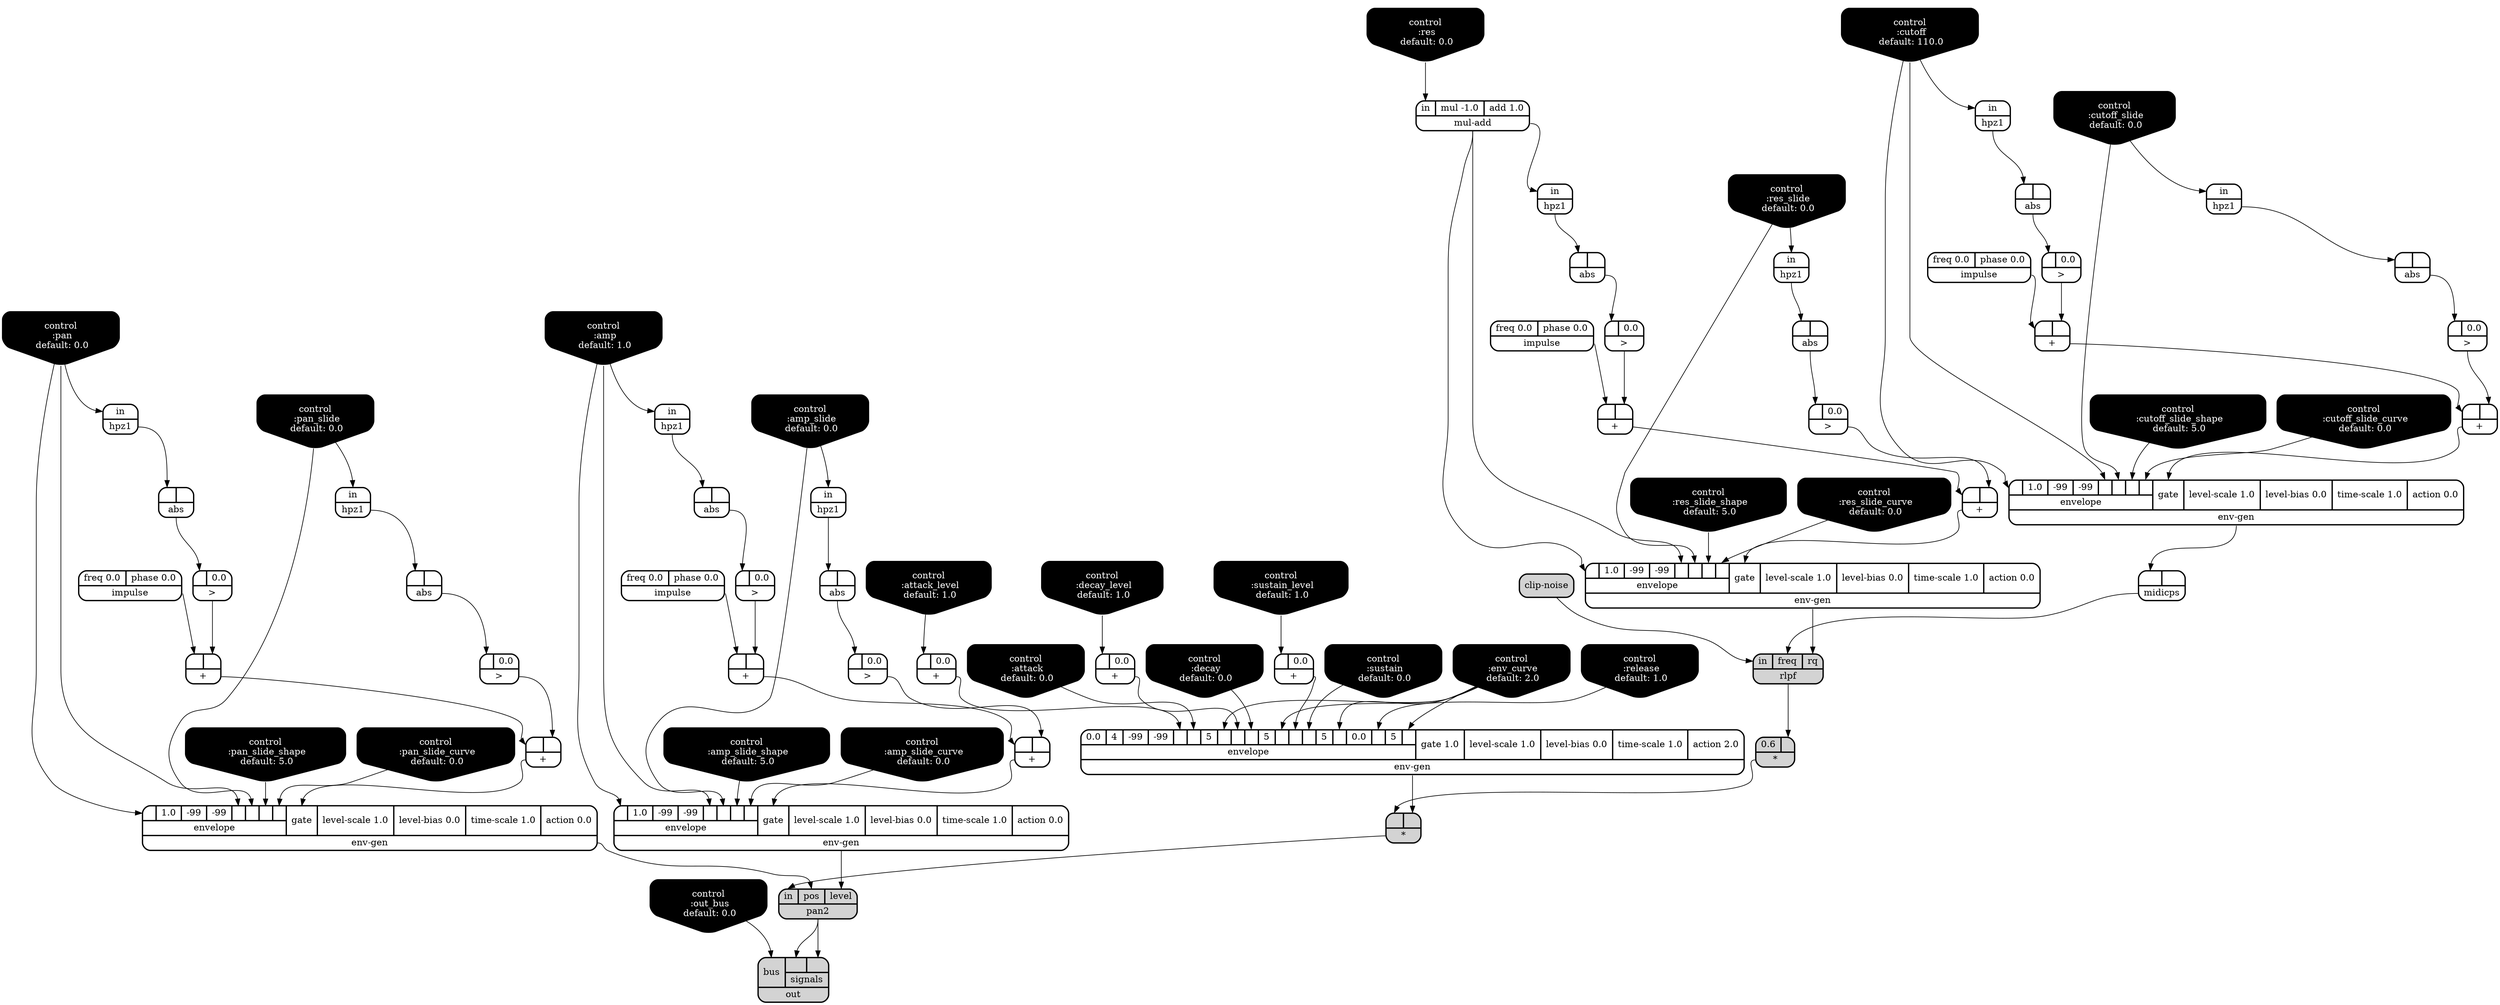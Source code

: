 digraph synthdef {
59 [label = "{{ <a> 0.6|<b> } |<__UG_NAME__>* }" style="filled, bold, rounded"  shape=record rankdir=LR];
64 [label = "{{ <a> |<b> } |<__UG_NAME__>* }" style="filled, bold, rounded"  shape=record rankdir=LR];
30 [label = "{{ <a> |<b> } |<__UG_NAME__>+ }" style="bold, rounded" shape=record rankdir=LR];
34 [label = "{{ <a> |<b> } |<__UG_NAME__>+ }" style="bold, rounded" shape=record rankdir=LR];
44 [label = "{{ <a> |<b> } |<__UG_NAME__>+ }" style="bold, rounded" shape=record rankdir=LR];
48 [label = "{{ <a> |<b> } |<__UG_NAME__>+ }" style="bold, rounded" shape=record rankdir=LR];
53 [label = "{{ <a> |<b> } |<__UG_NAME__>+ }" style="bold, rounded" shape=record rankdir=LR];
56 [label = "{{ <a> |<b> } |<__UG_NAME__>+ }" style="bold, rounded" shape=record rankdir=LR];
60 [label = "{{ <a> |<b> 0.0} |<__UG_NAME__>+ }" style="bold, rounded" shape=record rankdir=LR];
61 [label = "{{ <a> |<b> 0.0} |<__UG_NAME__>+ }" style="bold, rounded" shape=record rankdir=LR];
62 [label = "{{ <a> |<b> 0.0} |<__UG_NAME__>+ }" style="bold, rounded" shape=record rankdir=LR];
69 [label = "{{ <a> |<b> } |<__UG_NAME__>+ }" style="bold, rounded" shape=record rankdir=LR];
73 [label = "{{ <a> |<b> } |<__UG_NAME__>+ }" style="bold, rounded" shape=record rankdir=LR];
29 [label = "{{ <a> |<b> 0.0} |<__UG_NAME__>\> }" style="bold, rounded" shape=record rankdir=LR];
33 [label = "{{ <a> |<b> 0.0} |<__UG_NAME__>\> }" style="bold, rounded" shape=record rankdir=LR];
39 [label = "{{ <a> |<b> 0.0} |<__UG_NAME__>\> }" style="bold, rounded" shape=record rankdir=LR];
43 [label = "{{ <a> |<b> 0.0} |<__UG_NAME__>\> }" style="bold, rounded" shape=record rankdir=LR];
47 [label = "{{ <a> |<b> 0.0} |<__UG_NAME__>\> }" style="bold, rounded" shape=record rankdir=LR];
55 [label = "{{ <a> |<b> 0.0} |<__UG_NAME__>\> }" style="bold, rounded" shape=record rankdir=LR];
68 [label = "{{ <a> |<b> 0.0} |<__UG_NAME__>\> }" style="bold, rounded" shape=record rankdir=LR];
72 [label = "{{ <a> |<b> 0.0} |<__UG_NAME__>\> }" style="bold, rounded" shape=record rankdir=LR];
28 [label = "{{ <a> |<b> } |<__UG_NAME__>abs }" style="bold, rounded" shape=record rankdir=LR];
32 [label = "{{ <a> |<b> } |<__UG_NAME__>abs }" style="bold, rounded" shape=record rankdir=LR];
38 [label = "{{ <a> |<b> } |<__UG_NAME__>abs }" style="bold, rounded" shape=record rankdir=LR];
42 [label = "{{ <a> |<b> } |<__UG_NAME__>abs }" style="bold, rounded" shape=record rankdir=LR];
46 [label = "{{ <a> |<b> } |<__UG_NAME__>abs }" style="bold, rounded" shape=record rankdir=LR];
54 [label = "{{ <a> |<b> } |<__UG_NAME__>abs }" style="bold, rounded" shape=record rankdir=LR];
67 [label = "{{ <a> |<b> } |<__UG_NAME__>abs }" style="bold, rounded" shape=record rankdir=LR];
71 [label = "{{ <a> |<b> } |<__UG_NAME__>abs }" style="bold, rounded" shape=record rankdir=LR];
51 [label = "{<__UG_NAME__>clip-noise }" style="filled, bold, rounded"  shape=record rankdir=LR];
0 [label = "control
 :amp
 default: 1.0" shape=invhouse style="rounded, filled, bold" fillcolor=black fontcolor=white ]; 
1 [label = "control
 :amp_slide
 default: 0.0" shape=invhouse style="rounded, filled, bold" fillcolor=black fontcolor=white ]; 
2 [label = "control
 :amp_slide_shape
 default: 5.0" shape=invhouse style="rounded, filled, bold" fillcolor=black fontcolor=white ]; 
3 [label = "control
 :amp_slide_curve
 default: 0.0" shape=invhouse style="rounded, filled, bold" fillcolor=black fontcolor=white ]; 
4 [label = "control
 :pan
 default: 0.0" shape=invhouse style="rounded, filled, bold" fillcolor=black fontcolor=white ]; 
5 [label = "control
 :pan_slide
 default: 0.0" shape=invhouse style="rounded, filled, bold" fillcolor=black fontcolor=white ]; 
6 [label = "control
 :pan_slide_shape
 default: 5.0" shape=invhouse style="rounded, filled, bold" fillcolor=black fontcolor=white ]; 
7 [label = "control
 :pan_slide_curve
 default: 0.0" shape=invhouse style="rounded, filled, bold" fillcolor=black fontcolor=white ]; 
8 [label = "control
 :attack
 default: 0.0" shape=invhouse style="rounded, filled, bold" fillcolor=black fontcolor=white ]; 
9 [label = "control
 :sustain
 default: 0.0" shape=invhouse style="rounded, filled, bold" fillcolor=black fontcolor=white ]; 
10 [label = "control
 :decay
 default: 0.0" shape=invhouse style="rounded, filled, bold" fillcolor=black fontcolor=white ]; 
11 [label = "control
 :release
 default: 1.0" shape=invhouse style="rounded, filled, bold" fillcolor=black fontcolor=white ]; 
12 [label = "control
 :attack_level
 default: 1.0" shape=invhouse style="rounded, filled, bold" fillcolor=black fontcolor=white ]; 
13 [label = "control
 :decay_level
 default: 1.0" shape=invhouse style="rounded, filled, bold" fillcolor=black fontcolor=white ]; 
14 [label = "control
 :sustain_level
 default: 1.0" shape=invhouse style="rounded, filled, bold" fillcolor=black fontcolor=white ]; 
15 [label = "control
 :env_curve
 default: 2.0" shape=invhouse style="rounded, filled, bold" fillcolor=black fontcolor=white ]; 
16 [label = "control
 :cutoff
 default: 110.0" shape=invhouse style="rounded, filled, bold" fillcolor=black fontcolor=white ]; 
17 [label = "control
 :cutoff_slide
 default: 0.0" shape=invhouse style="rounded, filled, bold" fillcolor=black fontcolor=white ]; 
18 [label = "control
 :cutoff_slide_shape
 default: 5.0" shape=invhouse style="rounded, filled, bold" fillcolor=black fontcolor=white ]; 
19 [label = "control
 :cutoff_slide_curve
 default: 0.0" shape=invhouse style="rounded, filled, bold" fillcolor=black fontcolor=white ]; 
20 [label = "control
 :res
 default: 0.0" shape=invhouse style="rounded, filled, bold" fillcolor=black fontcolor=white ]; 
21 [label = "control
 :res_slide
 default: 0.0" shape=invhouse style="rounded, filled, bold" fillcolor=black fontcolor=white ]; 
22 [label = "control
 :res_slide_shape
 default: 5.0" shape=invhouse style="rounded, filled, bold" fillcolor=black fontcolor=white ]; 
23 [label = "control
 :res_slide_curve
 default: 0.0" shape=invhouse style="rounded, filled, bold" fillcolor=black fontcolor=white ]; 
24 [label = "control
 :out_bus
 default: 0.0" shape=invhouse style="rounded, filled, bold" fillcolor=black fontcolor=white ]; 
35 [label = "{{ {{<envelope___control___0>|1.0|-99|-99|<envelope___control___4>|<envelope___control___5>|<envelope___control___6>|<envelope___control___7>}|envelope}|<gate> gate|<level____scale> level-scale 1.0|<level____bias> level-bias 0.0|<time____scale> time-scale 1.0|<action> action 0.0} |<__UG_NAME__>env-gen }" style="bold, rounded" shape=record rankdir=LR];
49 [label = "{{ {{<envelope___control___0>|1.0|-99|-99|<envelope___control___4>|<envelope___control___5>|<envelope___control___6>|<envelope___control___7>}|envelope}|<gate> gate|<level____scale> level-scale 1.0|<level____bias> level-bias 0.0|<time____scale> time-scale 1.0|<action> action 0.0} |<__UG_NAME__>env-gen }" style="bold, rounded" shape=record rankdir=LR];
57 [label = "{{ {{<envelope___mul____add___0>|1.0|-99|-99|<envelope___mul____add___4>|<envelope___control___5>|<envelope___control___6>|<envelope___control___7>}|envelope}|<gate> gate|<level____scale> level-scale 1.0|<level____bias> level-bias 0.0|<time____scale> time-scale 1.0|<action> action 0.0} |<__UG_NAME__>env-gen }" style="bold, rounded" shape=record rankdir=LR];
63 [label = "{{ {{0.0|4|-99|-99|<envelope___binary____op____u____gen___4>|<envelope___control___5>|5|<envelope___control___7>|<envelope___binary____op____u____gen___8>|<envelope___control___9>|5|<envelope___control___11>|<envelope___binary____op____u____gen___12>|<envelope___control___13>|5|<envelope___control___15>|0.0|<envelope___control___17>|5|<envelope___control___19>}|envelope}|<gate> gate 1.0|<level____scale> level-scale 1.0|<level____bias> level-bias 0.0|<time____scale> time-scale 1.0|<action> action 2.0} |<__UG_NAME__>env-gen }" style="bold, rounded" shape=record rankdir=LR];
74 [label = "{{ {{<envelope___control___0>|1.0|-99|-99|<envelope___control___4>|<envelope___control___5>|<envelope___control___6>|<envelope___control___7>}|envelope}|<gate> gate|<level____scale> level-scale 1.0|<level____bias> level-bias 0.0|<time____scale> time-scale 1.0|<action> action 0.0} |<__UG_NAME__>env-gen }" style="bold, rounded" shape=record rankdir=LR];
25 [label = "{{ <in> in} |<__UG_NAME__>hpz1 }" style="bold, rounded" shape=record rankdir=LR];
27 [label = "{{ <in> in} |<__UG_NAME__>hpz1 }" style="bold, rounded" shape=record rankdir=LR];
31 [label = "{{ <in> in} |<__UG_NAME__>hpz1 }" style="bold, rounded" shape=record rankdir=LR];
37 [label = "{{ <in> in} |<__UG_NAME__>hpz1 }" style="bold, rounded" shape=record rankdir=LR];
40 [label = "{{ <in> in} |<__UG_NAME__>hpz1 }" style="bold, rounded" shape=record rankdir=LR];
45 [label = "{{ <in> in} |<__UG_NAME__>hpz1 }" style="bold, rounded" shape=record rankdir=LR];
66 [label = "{{ <in> in} |<__UG_NAME__>hpz1 }" style="bold, rounded" shape=record rankdir=LR];
70 [label = "{{ <in> in} |<__UG_NAME__>hpz1 }" style="bold, rounded" shape=record rankdir=LR];
26 [label = "{{ <freq> freq 0.0|<phase> phase 0.0} |<__UG_NAME__>impulse }" style="bold, rounded" shape=record rankdir=LR];
41 [label = "{{ <freq> freq 0.0|<phase> phase 0.0} |<__UG_NAME__>impulse }" style="bold, rounded" shape=record rankdir=LR];
52 [label = "{{ <freq> freq 0.0|<phase> phase 0.0} |<__UG_NAME__>impulse }" style="bold, rounded" shape=record rankdir=LR];
65 [label = "{{ <freq> freq 0.0|<phase> phase 0.0} |<__UG_NAME__>impulse }" style="bold, rounded" shape=record rankdir=LR];
50 [label = "{{ <a> |<b> } |<__UG_NAME__>midicps }" style="bold, rounded" shape=record rankdir=LR];
36 [label = "{{ <in> in|<mul> mul -1.0|<add> add 1.0} |<__UG_NAME__>mul-add }" style="bold, rounded" shape=record rankdir=LR];
76 [label = "{{ <bus> bus|{{<signals___pan2___0>|<signals___pan2___1>}|signals}} |<__UG_NAME__>out }" style="filled, bold, rounded"  shape=record rankdir=LR];
75 [label = "{{ <in> in|<pos> pos|<level> level} |<__UG_NAME__>pan2 }" style="filled, bold, rounded"  shape=record rankdir=LR];
58 [label = "{{ <in> in|<freq> freq|<rq> rq} |<__UG_NAME__>rlpf }" style="filled, bold, rounded"  shape=record rankdir=LR];

58:__UG_NAME__ -> 59:b ;
63:__UG_NAME__ -> 64:b ;
59:__UG_NAME__ -> 64:a ;
29:__UG_NAME__ -> 30:b ;
26:__UG_NAME__ -> 30:a ;
33:__UG_NAME__ -> 34:b ;
30:__UG_NAME__ -> 34:a ;
43:__UG_NAME__ -> 44:b ;
41:__UG_NAME__ -> 44:a ;
47:__UG_NAME__ -> 48:b ;
44:__UG_NAME__ -> 48:a ;
39:__UG_NAME__ -> 53:b ;
52:__UG_NAME__ -> 53:a ;
55:__UG_NAME__ -> 56:b ;
53:__UG_NAME__ -> 56:a ;
12:__UG_NAME__ -> 60:a ;
13:__UG_NAME__ -> 61:a ;
14:__UG_NAME__ -> 62:a ;
68:__UG_NAME__ -> 69:b ;
65:__UG_NAME__ -> 69:a ;
72:__UG_NAME__ -> 73:b ;
69:__UG_NAME__ -> 73:a ;
28:__UG_NAME__ -> 29:a ;
32:__UG_NAME__ -> 33:a ;
38:__UG_NAME__ -> 39:a ;
42:__UG_NAME__ -> 43:a ;
46:__UG_NAME__ -> 47:a ;
54:__UG_NAME__ -> 55:a ;
67:__UG_NAME__ -> 68:a ;
71:__UG_NAME__ -> 72:a ;
27:__UG_NAME__ -> 28:a ;
31:__UG_NAME__ -> 32:a ;
37:__UG_NAME__ -> 38:a ;
25:__UG_NAME__ -> 42:a ;
45:__UG_NAME__ -> 46:a ;
40:__UG_NAME__ -> 54:a ;
66:__UG_NAME__ -> 67:a ;
70:__UG_NAME__ -> 71:a ;
34:__UG_NAME__ -> 35:gate ;
4:__UG_NAME__ -> 35:envelope___control___0 ;
4:__UG_NAME__ -> 35:envelope___control___4 ;
5:__UG_NAME__ -> 35:envelope___control___5 ;
6:__UG_NAME__ -> 35:envelope___control___6 ;
7:__UG_NAME__ -> 35:envelope___control___7 ;
48:__UG_NAME__ -> 49:gate ;
16:__UG_NAME__ -> 49:envelope___control___0 ;
16:__UG_NAME__ -> 49:envelope___control___4 ;
17:__UG_NAME__ -> 49:envelope___control___5 ;
18:__UG_NAME__ -> 49:envelope___control___6 ;
19:__UG_NAME__ -> 49:envelope___control___7 ;
56:__UG_NAME__ -> 57:gate ;
36:__UG_NAME__ -> 57:envelope___mul____add___0 ;
36:__UG_NAME__ -> 57:envelope___mul____add___4 ;
21:__UG_NAME__ -> 57:envelope___control___5 ;
22:__UG_NAME__ -> 57:envelope___control___6 ;
23:__UG_NAME__ -> 57:envelope___control___7 ;
60:__UG_NAME__ -> 63:envelope___binary____op____u____gen___4 ;
8:__UG_NAME__ -> 63:envelope___control___5 ;
15:__UG_NAME__ -> 63:envelope___control___7 ;
61:__UG_NAME__ -> 63:envelope___binary____op____u____gen___8 ;
10:__UG_NAME__ -> 63:envelope___control___9 ;
15:__UG_NAME__ -> 63:envelope___control___11 ;
62:__UG_NAME__ -> 63:envelope___binary____op____u____gen___12 ;
9:__UG_NAME__ -> 63:envelope___control___13 ;
15:__UG_NAME__ -> 63:envelope___control___15 ;
11:__UG_NAME__ -> 63:envelope___control___17 ;
15:__UG_NAME__ -> 63:envelope___control___19 ;
73:__UG_NAME__ -> 74:gate ;
0:__UG_NAME__ -> 74:envelope___control___0 ;
0:__UG_NAME__ -> 74:envelope___control___4 ;
1:__UG_NAME__ -> 74:envelope___control___5 ;
2:__UG_NAME__ -> 74:envelope___control___6 ;
3:__UG_NAME__ -> 74:envelope___control___7 ;
16:__UG_NAME__ -> 25:in ;
4:__UG_NAME__ -> 27:in ;
5:__UG_NAME__ -> 31:in ;
36:__UG_NAME__ -> 37:in ;
21:__UG_NAME__ -> 40:in ;
17:__UG_NAME__ -> 45:in ;
0:__UG_NAME__ -> 66:in ;
1:__UG_NAME__ -> 70:in ;
49:__UG_NAME__ -> 50:a ;
20:__UG_NAME__ -> 36:in ;
75:__UG_NAME__ -> 76:signals___pan2___0 ;
75:__UG_NAME__ -> 76:signals___pan2___1 ;
24:__UG_NAME__ -> 76:bus ;
74:__UG_NAME__ -> 75:level ;
35:__UG_NAME__ -> 75:pos ;
64:__UG_NAME__ -> 75:in ;
57:__UG_NAME__ -> 58:rq ;
50:__UG_NAME__ -> 58:freq ;
51:__UG_NAME__ -> 58:in ;

}